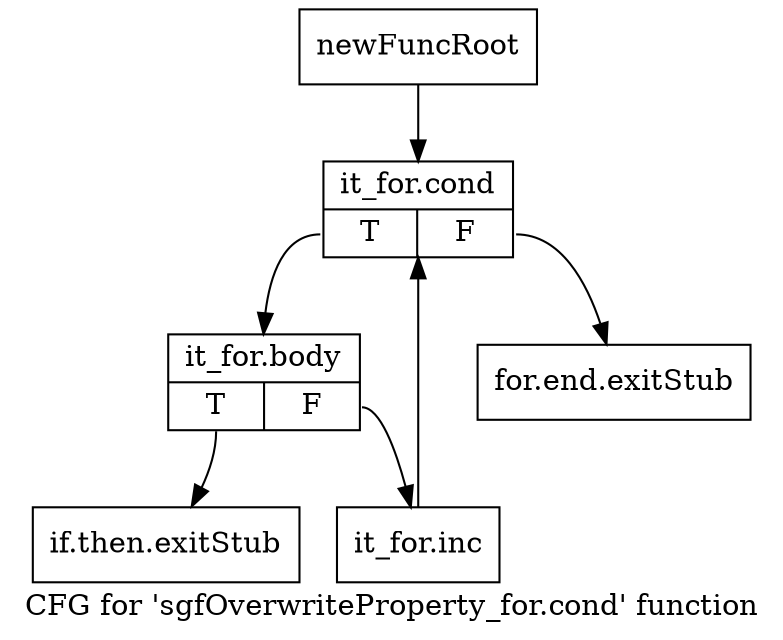 digraph "CFG for 'sgfOverwriteProperty_for.cond' function" {
	label="CFG for 'sgfOverwriteProperty_for.cond' function";

	Node0x332d410 [shape=record,label="{newFuncRoot}"];
	Node0x332d410 -> Node0x332d500;
	Node0x332d460 [shape=record,label="{for.end.exitStub}"];
	Node0x332d4b0 [shape=record,label="{if.then.exitStub}"];
	Node0x332d500 [shape=record,label="{it_for.cond|{<s0>T|<s1>F}}"];
	Node0x332d500:s0 -> Node0x332d550;
	Node0x332d500:s1 -> Node0x332d460;
	Node0x332d550 [shape=record,label="{it_for.body|{<s0>T|<s1>F}}"];
	Node0x332d550:s0 -> Node0x332d4b0;
	Node0x332d550:s1 -> Node0x332d5a0;
	Node0x332d5a0 [shape=record,label="{it_for.inc}"];
	Node0x332d5a0 -> Node0x332d500;
}
